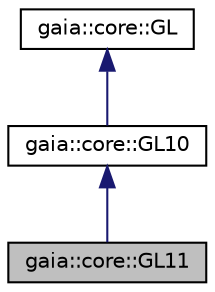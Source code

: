 digraph G
{
  edge [fontname="Helvetica",fontsize="10",labelfontname="Helvetica",labelfontsize="10"];
  node [fontname="Helvetica",fontsize="10",shape=record];
  Node1 [label="gaia::core::GL11",height=0.2,width=0.4,color="black", fillcolor="grey75", style="filled" fontcolor="black"];
  Node2 -> Node1 [dir=back,color="midnightblue",fontsize="10",style="solid",fontname="Helvetica"];
  Node2 [label="gaia::core::GL10",height=0.2,width=0.4,color="black", fillcolor="white", style="filled",URL="$da/d11/classgaia_1_1core_1_1_g_l10.html"];
  Node3 -> Node2 [dir=back,color="midnightblue",fontsize="10",style="solid",fontname="Helvetica"];
  Node3 [label="gaia::core::GL",height=0.2,width=0.4,color="black", fillcolor="white", style="filled",URL="$d3/df5/classgaia_1_1core_1_1_g_l.html"];
}

